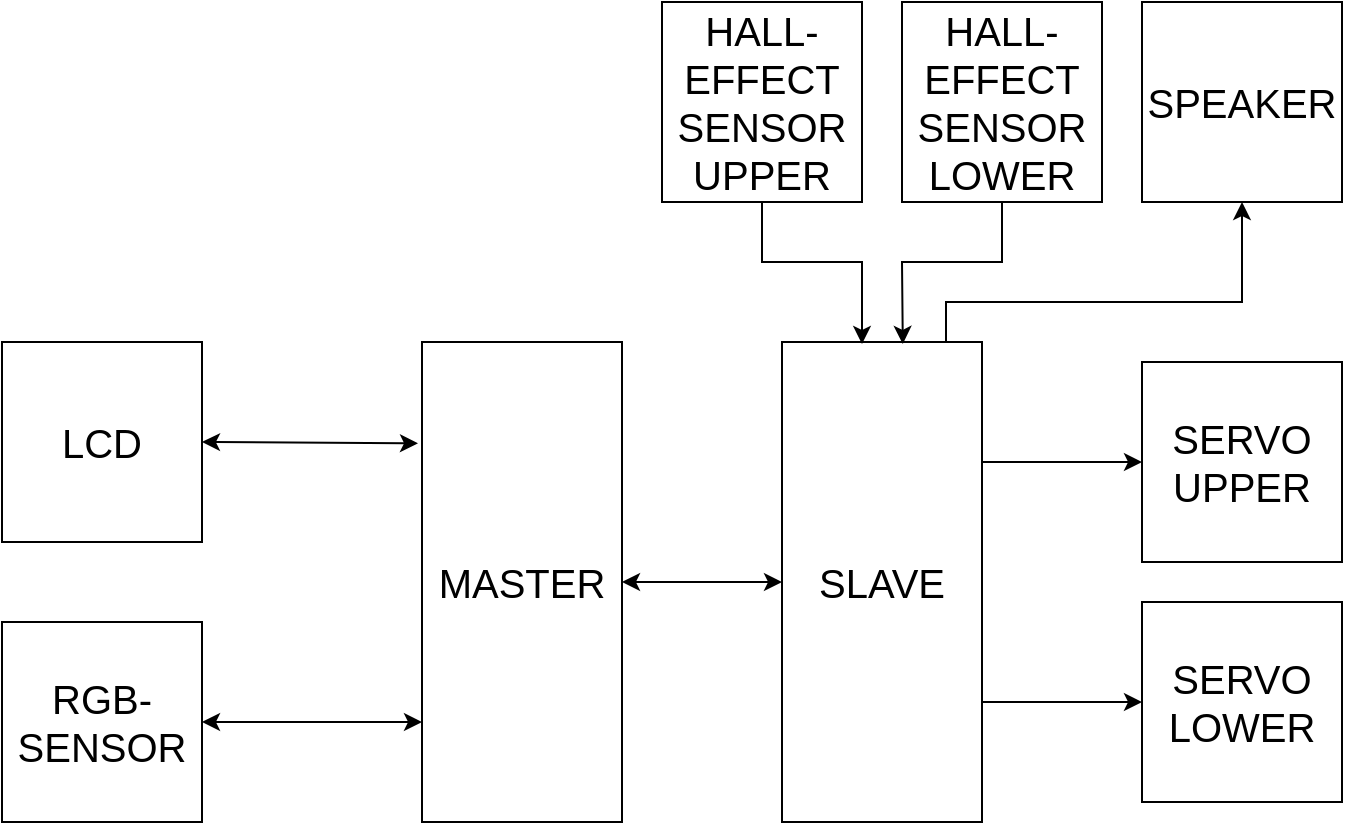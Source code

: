 <mxfile version="13.1.2" type="device"><diagram id="QTsXNsI8V4bHDS0rh8sq" name="Page-1"><mxGraphModel dx="1550" dy="868" grid="1" gridSize="10" guides="1" tooltips="1" connect="1" arrows="1" fold="1" page="1" pageScale="1" pageWidth="827" pageHeight="1169" math="0" shadow="0"><root><mxCell id="0"/><mxCell id="1" parent="0"/><mxCell id="vUZCYWCU3qYf1-xt-ASo-1" value="&lt;font style=&quot;font-size: 20px&quot;&gt;MASTER&lt;/font&gt;" style="rounded=0;whiteSpace=wrap;html=1;" parent="1" vertex="1"><mxGeometry x="280" y="190" width="100" height="240" as="geometry"/></mxCell><mxCell id="vUZCYWCU3qYf1-xt-ASo-2" value="&lt;font style=&quot;font-size: 20px&quot;&gt;SLAVE&lt;/font&gt;" style="rounded=0;whiteSpace=wrap;html=1;" parent="1" vertex="1"><mxGeometry x="460" y="190" width="100" height="240" as="geometry"/></mxCell><mxCell id="vUZCYWCU3qYf1-xt-ASo-3" value="&lt;font style=&quot;font-size: 20px&quot;&gt;LCD&lt;/font&gt;" style="rounded=0;whiteSpace=wrap;html=1;" parent="1" vertex="1"><mxGeometry x="70" y="190" width="100" height="100" as="geometry"/></mxCell><mxCell id="vUZCYWCU3qYf1-xt-ASo-4" value="&lt;font style=&quot;font-size: 20px&quot;&gt;RGB-SENSOR&lt;/font&gt;" style="rounded=0;whiteSpace=wrap;html=1;" parent="1" vertex="1"><mxGeometry x="70" y="330" width="100" height="100" as="geometry"/></mxCell><mxCell id="vUZCYWCU3qYf1-xt-ASo-6" value="&lt;font style=&quot;font-size: 20px&quot;&gt;SERVO UPPER&lt;/font&gt;" style="rounded=0;whiteSpace=wrap;html=1;" parent="1" vertex="1"><mxGeometry x="640" y="200" width="100" height="100" as="geometry"/></mxCell><mxCell id="vUZCYWCU3qYf1-xt-ASo-7" value="&lt;font style=&quot;font-size: 20px&quot;&gt;SERVO LOWER&lt;/font&gt;" style="rounded=0;whiteSpace=wrap;html=1;" parent="1" vertex="1"><mxGeometry x="640" y="320" width="100" height="100" as="geometry"/></mxCell><mxCell id="vUZCYWCU3qYf1-xt-ASo-8" value="&lt;font style=&quot;font-size: 20px&quot;&gt;HALL-EFFECT SENSOR UPPER&lt;/font&gt;" style="rounded=0;whiteSpace=wrap;html=1;" parent="1" vertex="1"><mxGeometry x="400" y="20" width="100" height="100" as="geometry"/></mxCell><mxCell id="vUZCYWCU3qYf1-xt-ASo-9" value="&lt;font style=&quot;font-size: 20px&quot;&gt;HALL-EFFECT SENSOR LOWER&lt;/font&gt;" style="rounded=0;whiteSpace=wrap;html=1;" parent="1" vertex="1"><mxGeometry x="520" y="20" width="100" height="100" as="geometry"/></mxCell><mxCell id="vUZCYWCU3qYf1-xt-ASo-13" value="" style="endArrow=none;startArrow=classic;html=1;exitX=0;exitY=0.5;exitDx=0;exitDy=0;entryX=1;entryY=0.25;entryDx=0;entryDy=0;" parent="1" source="vUZCYWCU3qYf1-xt-ASo-6" target="vUZCYWCU3qYf1-xt-ASo-2" edge="1"><mxGeometry width="50" height="50" relative="1" as="geometry"><mxPoint x="390" y="370" as="sourcePoint"/><mxPoint x="440" y="320" as="targetPoint"/></mxGeometry></mxCell><mxCell id="vUZCYWCU3qYf1-xt-ASo-18" value="" style="endArrow=none;startArrow=classic;html=1;exitX=0;exitY=0.5;exitDx=0;exitDy=0;entryX=1;entryY=0.75;entryDx=0;entryDy=0;" parent="1" source="vUZCYWCU3qYf1-xt-ASo-7" target="vUZCYWCU3qYf1-xt-ASo-2" edge="1"><mxGeometry width="50" height="50" relative="1" as="geometry"><mxPoint x="390" y="370" as="sourcePoint"/><mxPoint x="440" y="320" as="targetPoint"/></mxGeometry></mxCell><mxCell id="vUZCYWCU3qYf1-xt-ASo-20" value="" style="startArrow=classic;endArrow=none;html=1;rounded=0;entryX=0.5;entryY=1;entryDx=0;entryDy=0;" parent="1" edge="1" target="vUZCYWCU3qYf1-xt-ASo-8"><mxGeometry width="50" height="50" relative="1" as="geometry"><mxPoint x="500" y="191" as="sourcePoint"/><mxPoint x="430" y="120" as="targetPoint"/><Array as="points"><mxPoint x="500" y="150"/><mxPoint x="450" y="150"/></Array></mxGeometry></mxCell><mxCell id="vUZCYWCU3qYf1-xt-ASo-21" value="" style="endArrow=none;startArrow=classic;html=1;entryX=0.5;entryY=1;entryDx=0;entryDy=0;exitX=0.604;exitY=0.004;exitDx=0;exitDy=0;exitPerimeter=0;rounded=0;" parent="1" source="vUZCYWCU3qYf1-xt-ASo-2" target="vUZCYWCU3qYf1-xt-ASo-9" edge="1"><mxGeometry width="50" height="50" relative="1" as="geometry"><mxPoint x="390" y="370" as="sourcePoint"/><mxPoint x="440" y="320" as="targetPoint"/><Array as="points"><mxPoint x="520" y="150"/><mxPoint x="570" y="150"/></Array></mxGeometry></mxCell><mxCell id="SyMNs0YuL08gAYNB9KLr-1" value="" style="endArrow=classic;startArrow=classic;html=1;exitX=1;exitY=0.5;exitDx=0;exitDy=0;" parent="1" source="vUZCYWCU3qYf1-xt-ASo-4" edge="1"><mxGeometry width="50" height="50" relative="1" as="geometry"><mxPoint x="180" y="440" as="sourcePoint"/><mxPoint x="280" y="380" as="targetPoint"/></mxGeometry></mxCell><mxCell id="SyMNs0YuL08gAYNB9KLr-2" value="" style="endArrow=classic;startArrow=classic;html=1;exitX=1;exitY=0.5;exitDx=0;exitDy=0;entryX=-0.02;entryY=0.211;entryDx=0;entryDy=0;entryPerimeter=0;" parent="1" source="vUZCYWCU3qYf1-xt-ASo-3" target="vUZCYWCU3qYf1-xt-ASo-1" edge="1"><mxGeometry width="50" height="50" relative="1" as="geometry"><mxPoint x="390" y="270" as="sourcePoint"/><mxPoint x="440" y="220" as="targetPoint"/></mxGeometry></mxCell><mxCell id="SyMNs0YuL08gAYNB9KLr-3" value="" style="endArrow=classic;startArrow=classic;html=1;exitX=1;exitY=0.5;exitDx=0;exitDy=0;entryX=0;entryY=0.5;entryDx=0;entryDy=0;" parent="1" source="vUZCYWCU3qYf1-xt-ASo-1" target="vUZCYWCU3qYf1-xt-ASo-2" edge="1"><mxGeometry width="50" height="50" relative="1" as="geometry"><mxPoint x="390" y="270" as="sourcePoint"/><mxPoint x="440" y="220" as="targetPoint"/></mxGeometry></mxCell><mxCell id="hyRhcKAmHIV_jBa1xjlJ-2" value="&lt;font style=&quot;font-size: 20px&quot;&gt;SPEAKER&lt;/font&gt;" style="rounded=0;whiteSpace=wrap;html=1;" vertex="1" parent="1"><mxGeometry x="640" y="20" width="100" height="100" as="geometry"/></mxCell><mxCell id="hyRhcKAmHIV_jBa1xjlJ-4" value="" style="endArrow=classic;html=1;entryX=0.5;entryY=1;entryDx=0;entryDy=0;rounded=0;exitX=0.82;exitY=0.001;exitDx=0;exitDy=0;exitPerimeter=0;" edge="1" parent="1" source="vUZCYWCU3qYf1-xt-ASo-2" target="hyRhcKAmHIV_jBa1xjlJ-2"><mxGeometry width="50" height="50" relative="1" as="geometry"><mxPoint x="560" y="170" as="sourcePoint"/><mxPoint x="440" y="320" as="targetPoint"/><Array as="points"><mxPoint x="542" y="170"/><mxPoint x="650" y="170"/><mxPoint x="690" y="170"/></Array></mxGeometry></mxCell></root></mxGraphModel></diagram></mxfile>